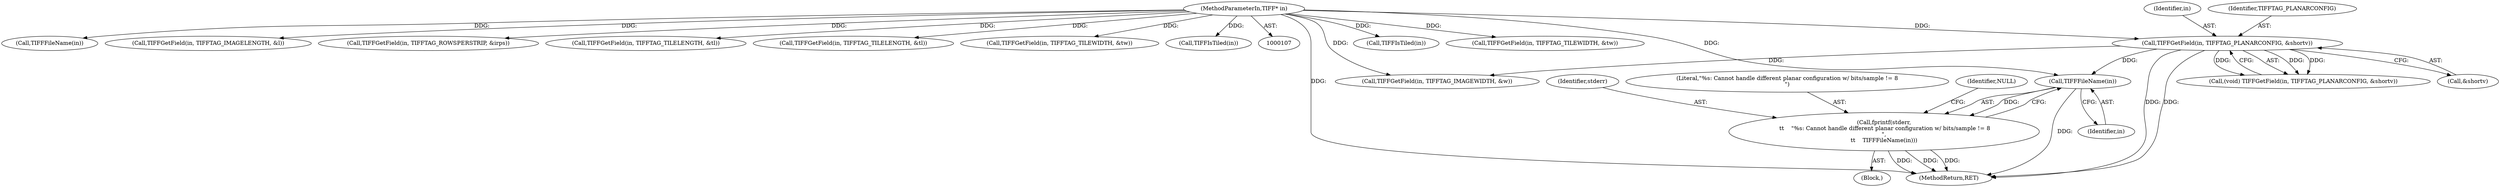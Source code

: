 digraph "0_libtiff_5c080298d59efa53264d7248bbe3a04660db6ef7_1@pointer" {
"1000142" [label="(Call,TIFFFileName(in))"];
"1000121" [label="(Call,TIFFGetField(in, TIFFTAG_PLANARCONFIG, &shortv))"];
"1000108" [label="(MethodParameterIn,TIFF* in)"];
"1000139" [label="(Call,fprintf(stderr,\n \t\t    \"%s: Cannot handle different planar configuration w/ bits/sample != 8\n\",\n\t\t    TIFFFileName(in)))"];
"1000300" [label="(MethodReturn,RET)"];
"1000140" [label="(Identifier,stderr)"];
"1000146" [label="(Call,TIFFGetField(in, TIFFTAG_IMAGEWIDTH, &w))"];
"1000254" [label="(Call,TIFFIsTiled(in))"];
"1000231" [label="(Call,TIFFGetField(in, TIFFTAG_TILEWIDTH, &tw))"];
"1000139" [label="(Call,fprintf(stderr,\n \t\t    \"%s: Cannot handle different planar configuration w/ bits/sample != 8\n\",\n\t\t    TIFFFileName(in)))"];
"1000122" [label="(Identifier,in)"];
"1000192" [label="(Call,TIFFFileName(in))"];
"1000108" [label="(MethodParameterIn,TIFF* in)"];
"1000151" [label="(Call,TIFFGetField(in, TIFFTAG_IMAGELENGTH, &l))"];
"1000171" [label="(Call,TIFFGetField(in, TIFFTAG_ROWSPERSTRIP, &irps))"];
"1000236" [label="(Call,TIFFGetField(in, TIFFTAG_TILELENGTH, &tl))"];
"1000138" [label="(Block,)"];
"1000212" [label="(Call,TIFFGetField(in, TIFFTAG_TILELENGTH, &tl))"];
"1000202" [label="(Call,TIFFGetField(in, TIFFTAG_TILEWIDTH, &tw))"];
"1000121" [label="(Call,TIFFGetField(in, TIFFTAG_PLANARCONFIG, &shortv))"];
"1000143" [label="(Identifier,in)"];
"1000142" [label="(Call,TIFFFileName(in))"];
"1000123" [label="(Identifier,TIFFTAG_PLANARCONFIG)"];
"1000161" [label="(Call,TIFFIsTiled(in))"];
"1000141" [label="(Literal,\"%s: Cannot handle different planar configuration w/ bits/sample != 8\n\")"];
"1000124" [label="(Call,&shortv)"];
"1000119" [label="(Call,(void) TIFFGetField(in, TIFFTAG_PLANARCONFIG, &shortv))"];
"1000145" [label="(Identifier,NULL)"];
"1000142" -> "1000139"  [label="AST: "];
"1000142" -> "1000143"  [label="CFG: "];
"1000143" -> "1000142"  [label="AST: "];
"1000139" -> "1000142"  [label="CFG: "];
"1000142" -> "1000300"  [label="DDG: "];
"1000142" -> "1000139"  [label="DDG: "];
"1000121" -> "1000142"  [label="DDG: "];
"1000108" -> "1000142"  [label="DDG: "];
"1000121" -> "1000119"  [label="AST: "];
"1000121" -> "1000124"  [label="CFG: "];
"1000122" -> "1000121"  [label="AST: "];
"1000123" -> "1000121"  [label="AST: "];
"1000124" -> "1000121"  [label="AST: "];
"1000119" -> "1000121"  [label="CFG: "];
"1000121" -> "1000300"  [label="DDG: "];
"1000121" -> "1000300"  [label="DDG: "];
"1000121" -> "1000119"  [label="DDG: "];
"1000121" -> "1000119"  [label="DDG: "];
"1000121" -> "1000119"  [label="DDG: "];
"1000108" -> "1000121"  [label="DDG: "];
"1000121" -> "1000146"  [label="DDG: "];
"1000108" -> "1000107"  [label="AST: "];
"1000108" -> "1000300"  [label="DDG: "];
"1000108" -> "1000146"  [label="DDG: "];
"1000108" -> "1000151"  [label="DDG: "];
"1000108" -> "1000161"  [label="DDG: "];
"1000108" -> "1000171"  [label="DDG: "];
"1000108" -> "1000192"  [label="DDG: "];
"1000108" -> "1000202"  [label="DDG: "];
"1000108" -> "1000212"  [label="DDG: "];
"1000108" -> "1000231"  [label="DDG: "];
"1000108" -> "1000236"  [label="DDG: "];
"1000108" -> "1000254"  [label="DDG: "];
"1000139" -> "1000138"  [label="AST: "];
"1000140" -> "1000139"  [label="AST: "];
"1000141" -> "1000139"  [label="AST: "];
"1000145" -> "1000139"  [label="CFG: "];
"1000139" -> "1000300"  [label="DDG: "];
"1000139" -> "1000300"  [label="DDG: "];
"1000139" -> "1000300"  [label="DDG: "];
}
